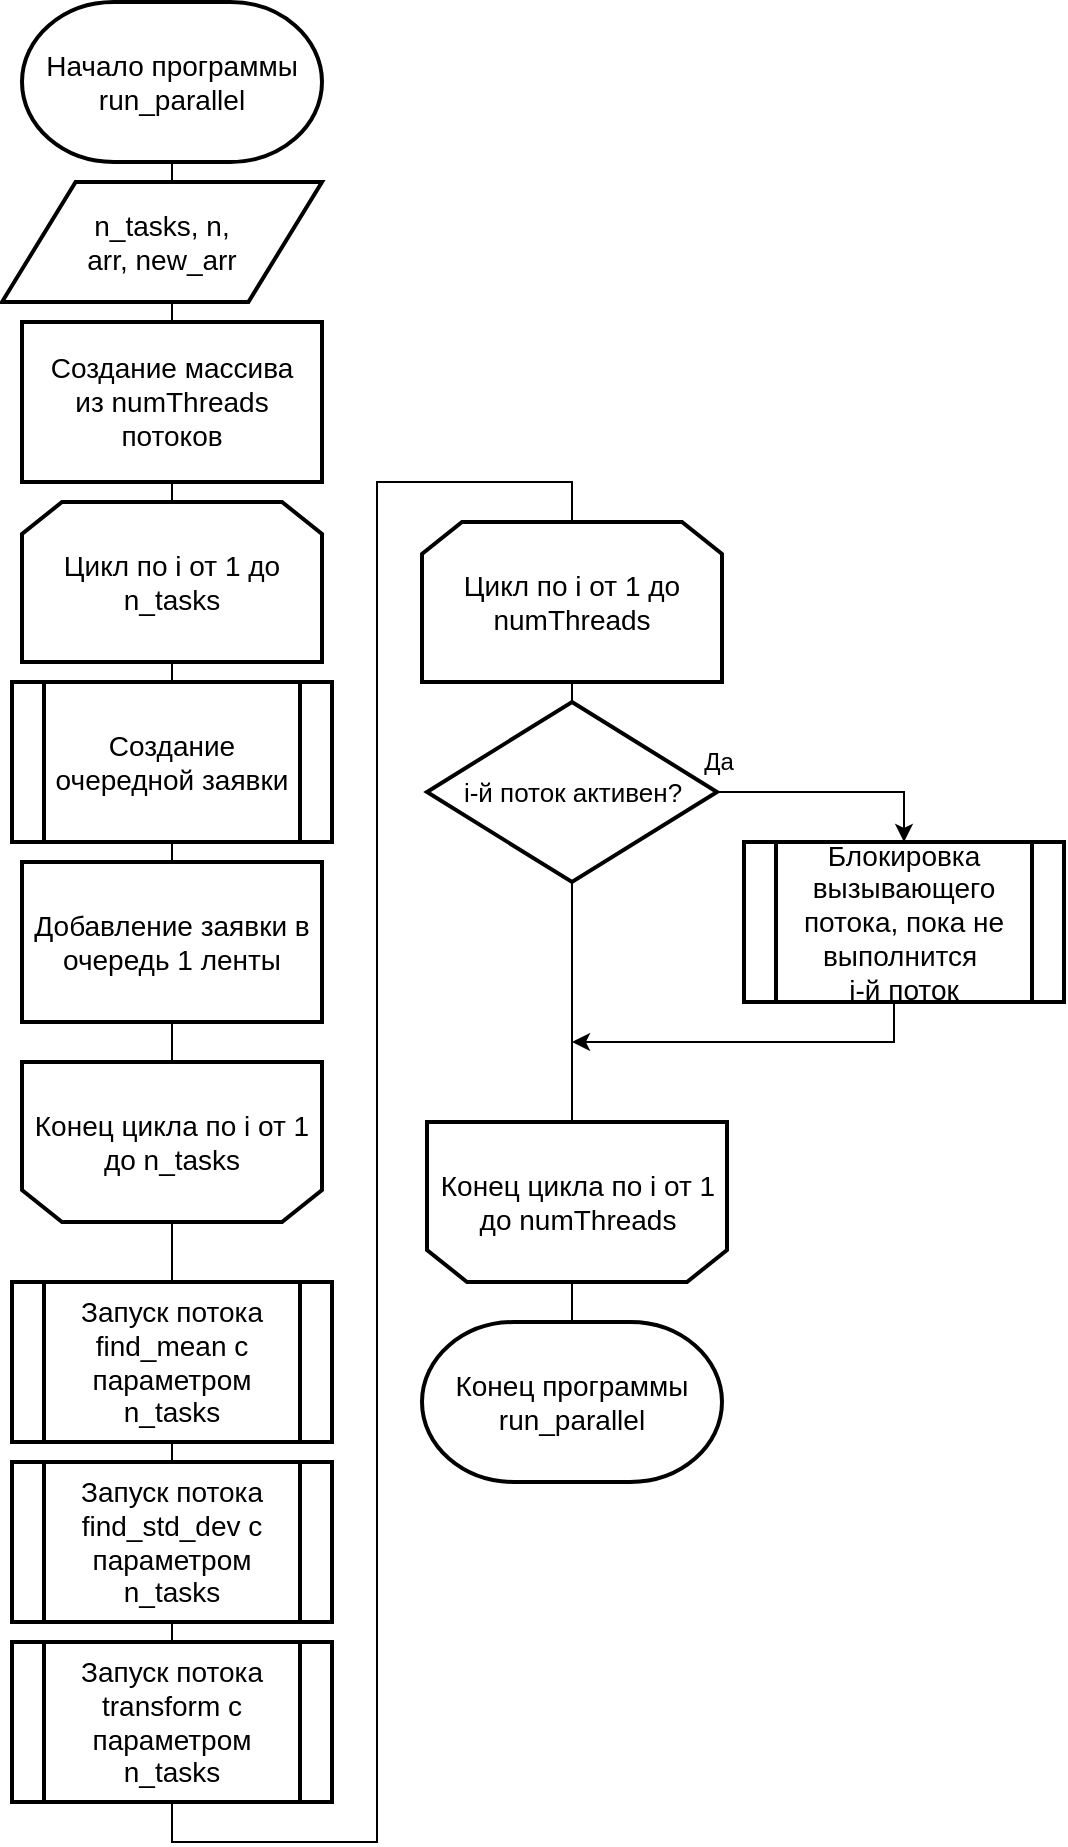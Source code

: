 <mxfile version="13.9.9" type="device"><diagram id="C5RBs43oDa-KdzZeNtuy" name="Page-1"><mxGraphModel dx="641" dy="1813" grid="1" gridSize="10" guides="1" tooltips="1" connect="1" arrows="1" fold="1" page="1" pageScale="1" pageWidth="827" pageHeight="1169" math="0" shadow="0"><root><mxCell id="WIyWlLk6GJQsqaUBKTNV-0"/><mxCell id="WIyWlLk6GJQsqaUBKTNV-1" parent="WIyWlLk6GJQsqaUBKTNV-0"/><mxCell id="HwhKAXynE97evrsTDtyi-1" style="edgeStyle=orthogonalEdgeStyle;rounded=0;orthogonalLoop=1;jettySize=auto;html=1;exitX=0.5;exitY=1;exitDx=0;exitDy=0;entryX=0.5;entryY=1;entryDx=0;entryDy=0;endArrow=none;endFill=0;entryPerimeter=0;" parent="WIyWlLk6GJQsqaUBKTNV-1" source="4l0-wAijwYD-mXyN8iMb-2" edge="1"><mxGeometry relative="1" as="geometry"><mxPoint x="875" y="-100" as="sourcePoint"/><mxPoint x="875" y="-290" as="targetPoint"/></mxGeometry></mxCell><mxCell id="0zO_q9Z6jGt5ZVwD8wrc-7" style="edgeStyle=orthogonalEdgeStyle;rounded=0;orthogonalLoop=1;jettySize=auto;html=1;exitX=0.5;exitY=1;exitDx=0;exitDy=0;entryX=0.5;entryY=1;entryDx=0;entryDy=0;endArrow=none;endFill=0;entryPerimeter=0;" parent="WIyWlLk6GJQsqaUBKTNV-1" source="TliQrFPxZ-ELZvnyi1-x-0" target="_blK2kj-LV2LUoSYWWXs-2" edge="1"><mxGeometry relative="1" as="geometry"><mxPoint x="875" y="-290" as="sourcePoint"/><mxPoint x="880" y="540" as="targetPoint"/><Array as="points"><mxPoint x="875" y="-390"/><mxPoint x="875" y="-390"/></Array></mxGeometry></mxCell><mxCell id="WdZP0otw79XUUpHIpCqY-11" value="Конец программы run_parallel" style="strokeWidth=2;html=1;shape=mxgraph.flowchart.terminator;whiteSpace=wrap;fontSize=14;" parent="WIyWlLk6GJQsqaUBKTNV-1" vertex="1"><mxGeometry x="1000" y="-60" width="150" height="80" as="geometry"/></mxCell><mxCell id="_blK2kj-LV2LUoSYWWXs-2" value="&lt;font style=&quot;font-size: 14px&quot;&gt;Начало программы run_parallel&lt;/font&gt;" style="strokeWidth=2;html=1;shape=mxgraph.flowchart.terminator;whiteSpace=wrap;fontSize=14;fontFamily=Helvetica;" parent="WIyWlLk6GJQsqaUBKTNV-1" vertex="1"><mxGeometry x="800" y="-720" width="150" height="80" as="geometry"/></mxCell><mxCell id="4l0-wAijwYD-mXyN8iMb-0" value="Создание массива из&amp;nbsp;numThreads потоков" style="rounded=0;whiteSpace=wrap;html=1;strokeWidth=2;fontSize=14;" parent="WIyWlLk6GJQsqaUBKTNV-1" vertex="1"><mxGeometry x="800" y="-560" width="150" height="80" as="geometry"/></mxCell><mxCell id="TliQrFPxZ-ELZvnyi1-x-8" style="edgeStyle=orthogonalEdgeStyle;rounded=0;orthogonalLoop=1;jettySize=auto;html=1;exitX=0.5;exitY=0;exitDx=0;exitDy=0;entryX=0.5;entryY=0;entryDx=0;entryDy=0;endArrow=none;endFill=0;" edge="1" parent="WIyWlLk6GJQsqaUBKTNV-1" source="4l0-wAijwYD-mXyN8iMb-2" target="TliQrFPxZ-ELZvnyi1-x-7"><mxGeometry relative="1" as="geometry"/></mxCell><mxCell id="4l0-wAijwYD-mXyN8iMb-2" value="&lt;span style=&quot;font-size: 14px&quot;&gt;Конец цикла&amp;nbsp;&lt;/span&gt;&lt;span style=&quot;font-size: 14px&quot;&gt;по i от 1 до&amp;nbsp;&lt;/span&gt;&lt;span style=&quot;font-size: 14px&quot;&gt;n_tasks&lt;/span&gt;&lt;span style=&quot;color: rgba(0 , 0 , 0 , 0) ; font-family: monospace ; font-size: 0px&quot;&gt;%3CmxGraphModel%3E%3Croot%3E%3CmxCell%20id%3D%220%22%2F%3E%3CmxCell%20id%3D%221%22%20parent%3D%220%22%2F%3E%3CmxCell%20id%3D%222%22%20value%3D%22%26lt%3Bspan%20style%3D%26quot%3Bfont-size%3A%2014px%26quot%3B%26gt%3B%D0%A6%D0%B8%D0%BA%D0%BB%20%D0%BF%D0%BE%20x%20%D0%BE%D1%82%200%20%D0%B4%D0%BE%20%D0%B7%D0%BD%D0%B0%D1%87%D0%B5%D0%BD%D0%B8%D1%8F%20%D1%88%D0%B8%D1%80%D0%B8%D0%BD%D1%8B%20%D1%8D%D0%BA%D1%80%D0%B0%D0%BD%D0%B0%26lt%3B%2Fspan%26gt%3B%22%20style%3D%22shape%3DloopLimit%3BwhiteSpace%3Dwrap%3Bhtml%3D1%3BstrokeWidth%3D2%3B%22%20vertex%3D%221%22%20parent%3D%221%22%3E%3CmxGeometry%20x%3D%22810%22%20y%3D%2252%22%20width%3D%22140%22%20height%3D%2270%22%20as%3D%22geometry%22%2F%3E%3C%2FmxCell%3E%3CmxCell%20id%3D%223%22%20value%3D%22%26lt%3Bspan%20style%3D%26quot%3Bfont-size%3A%2014px%26quot%3B%26gt%3B%D0%9A%D0%BE%D0%BD%D0%B5%D1%86%20%D1%86%D0%B8%D0%BA%D0%BB%D0%B0%26amp%3Bnbsp%3B%26lt%3B%2Fspan%26gt%3B%26lt%3Bspan%20style%3D%26quot%3Bfont-size%3A%2014px%26quot%3B%26gt%3B%D0%BF%D0%BE%20x%20%D0%BE%D1%82%200%20%D0%B4%D0%BE%20%D0%B7%D0%BD%D0%B0%D1%87%D0%B5%D0%BD%D0%B8%D1%8F%20%D1%88%D0%B8%D1%80%D0%B8%D0%BD%D1%8B%20%D1%8D%D0%BA%D1%80%D0%B0%D0%BD%D0%B0%26lt%3B%2Fspan%26gt%3B%22%20style%3D%22shape%3DloopLimit%3BwhiteSpace%3Dwrap%3Bhtml%3D1%3BstrokeWidth%3D2%3Bdirection%3Dwest%3B%22%20vertex%3D%221%22%20parent%3D%221%22%3E%3CmxGeometry%20x%3D%22810%22%20y%3D%22550%22%20width%3D%22140%22%20height%3D%2270%22%20as%3D%22geometry%22%2F%3E%3C%2FmxCell%3E%3C%2Froot%3E%3C%2FmxGraphModel%3E&lt;/span&gt;&lt;span style=&quot;color: rgba(0 , 0 , 0 , 0) ; font-family: monospace ; font-size: 0px&quot;&gt;%3CmxGraphModel%3E%3Croot%3E%3CmxCell%20id%3D%220%22%2F%3E%3CmxCell%20id%3D%221%22%20parent%3D%220%22%2F%3E%3CmxCell%20id%3D%222%22%20value%3D%22%26lt%3Bspan%20style%3D%26quot%3Bfont-size%3A%2014px%26quot%3B%26gt%3B%D0%A6%D0%B8%D0%BA%D0%BB%20%D0%BF%D0%BE%20x%20%D0%BE%D1%82%200%20%D0%B4%D0%BE%20%D0%B7%D0%BD%D0%B0%D1%87%D0%B5%D0%BD%D0%B8%D1%8F%20%D1%88%D0%B8%D1%80%D0%B8%D0%BD%D1%8B%20%D1%8D%D0%BA%D1%80%D0%B0%D0%BD%D0%B0%26lt%3B%2Fspan%26gt%3B%22%20style%3D%22shape%3DloopLimit%3BwhiteSpace%3Dwrap%3Bhtml%3D1%3BstrokeWidth%3D2%3B%22%20vertex%3D%221%22%20parent%3D%221%22%3E%3CmxGeometry%20x%3D%22810%22%20y%3D%2252%22%20width%3D%22140%22%20height%3D%2270%22%20as%3D%22geometry%22%2F%3E%3C%2FmxCell%3E%3CmxCell%20id%3D%223%22%20value%3D%22%26lt%3Bspan%20style%3D%26quot%3Bfont-size%3A%2014px%26quot%3B%26gt%3B%D0%9A%D0%BE%D0%BD%D0%B5%D1%86%20%D1%86%D0%B8%D0%BA%D0%BB%D0%B0%26amp%3Bnbsp%3B%26lt%3B%2Fspan%26gt%3B%26lt%3Bspan%20style%3D%26quot%3Bfont-size%3A%2014px%26quot%3B%26gt%3B%D0%BF%D0%BE%20x%20%D0%BE%D1%82%200%20%D0%B4%D0%BE%20%D0%B7%D0%BD%D0%B0%D1%87%D0%B5%D0%BD%D0%B8%D1%8F%20%D1%88%D0%B8%D1%80%D0%B8%D0%BD%D1%8B%20%D1%8D%D0%BA%D1%80%D0%B0%D0%BD%D0%B0%26lt%3B%2Fspan%26gt%3B%22%20style%3D%22shape%3DloopLimit%3BwhiteSpace%3Dwrap%3Bhtml%3D1%3BstrokeWidth%3D2%3Bdirection%3Dwest%3B%22%20vertex%3D%221%22%20parent%3D%221%22%3E%3CmxGeometry%20x%3D%22810%22%20y%3D%22550%22%20width%3D%22140%22%20height%3D%2270%22%20as%3D%22geometry%22%2F%3E%3C%2FmxCell%3E%3C%2Froot%3E%3C%2FmxGraphModel%3E&lt;/span&gt;" style="shape=loopLimit;whiteSpace=wrap;html=1;strokeWidth=2;direction=west;" parent="WIyWlLk6GJQsqaUBKTNV-1" vertex="1"><mxGeometry x="800" y="-190" width="150" height="80" as="geometry"/></mxCell><mxCell id="4l0-wAijwYD-mXyN8iMb-4" value="Добавление заявки в очередь 1 ленты" style="rounded=0;whiteSpace=wrap;html=1;strokeWidth=2;fontSize=14;" parent="WIyWlLk6GJQsqaUBKTNV-1" vertex="1"><mxGeometry x="800" y="-290" width="150" height="80" as="geometry"/></mxCell><mxCell id="4l0-wAijwYD-mXyN8iMb-1" value="&lt;span style=&quot;font-size: 14px&quot;&gt;Цикл по i от 1 до n_tasks&lt;/span&gt;" style="shape=loopLimit;whiteSpace=wrap;html=1;strokeWidth=2;" parent="WIyWlLk6GJQsqaUBKTNV-1" vertex="1"><mxGeometry x="800" y="-470" width="150" height="80" as="geometry"/></mxCell><mxCell id="4l0-wAijwYD-mXyN8iMb-11" value="&lt;span style=&quot;font-size: 14px&quot;&gt;Цикл по i от 1 до numThreads&lt;/span&gt;&lt;span style=&quot;color: rgba(0 , 0 , 0 , 0) ; font-family: monospace ; font-size: 0px&quot;&gt;%3CmxGraphModel%3E%3Croot%3E%3CmxCell%20id%3D%220%22%2F%3E%3CmxCell%20id%3D%221%22%20parent%3D%220%22%2F%3E%3CmxCell%20id%3D%222%22%20value%3D%22%26lt%3Bspan%20style%3D%26quot%3Bfont-size%3A%2014px%26quot%3B%26gt%3B%D0%A6%D0%B8%D0%BA%D0%BB%20%D0%BF%D0%BE%20x%20%D0%BE%D1%82%200%20%D0%B4%D0%BE%20%D0%B7%D0%BD%D0%B0%D1%87%D0%B5%D0%BD%D0%B8%D1%8F%20%D1%88%D0%B8%D1%80%D0%B8%D0%BD%D1%8B%20%D1%8D%D0%BA%D1%80%D0%B0%D0%BD%D0%B0%26lt%3B%2Fspan%26gt%3B%22%20style%3D%22shape%3DloopLimit%3BwhiteSpace%3Dwrap%3Bhtml%3D1%3BstrokeWidth%3D2%3B%22%20vertex%3D%221%22%20parent%3D%221%22%3E%3CmxGeometry%20x%3D%22810%22%20y%3D%2252%22%20width%3D%22140%22%20height%3D%2270%22%20as%3D%22geometry%22%2F%3E%3C%2FmxCell%3E%3CmxCell%20id%3D%223%22%20value%3D%22%26lt%3Bspan%20style%3D%26quot%3Bfont-size%3A%2014px%26quot%3B%26gt%3B%D0%9A%D0%BE%D0%BD%D0%B5%D1%86%20%D1%86%D0%B8%D0%BA%D0%BB%D0%B0%26amp%3Bnbsp%3B%26lt%3B%2Fspan%26gt%3B%26lt%3Bspan%20style%3D%26quot%3Bfont-size%3A%2014px%26quot%3B%26gt%3B%D0%BF%D0%BE%20x%20%D0%BE%D1%82%200%20%D0%B4%D0%BE%20%D0%B7%D0%BD%D0%B0%D1%87%D0%B5%D0%BD%D0%B8%D1%8F%20%D1%88%D0%B8%D1%80%D0%B8%D0%BD%D1%8B%20%D1%8D%D0%BA%D1%80%D0%B0%D0%BD%D0%B0%26lt%3B%2Fspan%26gt%3B%22%20style%3D%22shape%3DloopLimit%3BwhiteSpace%3Dwrap%3Bhtml%3D1%3BstrokeWidth%3D2%3Bdirection%3Dwest%3B%22%20vertex%3D%221%22%20parent%3D%221%22%3E%3CmxGeometry%20x%3D%22810%22%20y%3D%22550%22%20width%3D%22140%22%20height%3D%2270%22%20as%3D%22geometry%22%2F%3E%3C%2FmxCell%3E%3C%2Froot%3E%3C%2FmxGraphModel%3E&lt;/span&gt;&lt;span style=&quot;color: rgba(0 , 0 , 0 , 0) ; font-family: monospace ; font-size: 0px&quot;&gt;%3CmxGraphModel%3E%3Croot%3E%3CmxCell%20id%3D%220%22%2F%3E%3CmxCell%20id%3D%221%22%20parent%3D%220%22%2F%3E%3CmxCell%20id%3D%222%22%20value%3D%22%26lt%3Bspan%20style%3D%26quot%3Bfont-size%3A%2014px%26quot%3B%26gt%3B%D0%A6%D0%B8%D0%BA%D0%BB%20%D0%BF%D0%BE%20x%20%D0%BE%D1%82%200%20%D0%B4%D0%BE%20%D0%B7%D0%BD%D0%B0%D1%87%D0%B5%D0%BD%D0%B8%D1%8F%20%D1%88%D0%B8%D1%80%D0%B8%D0%BD%D1%8B%20%D1%8D%D0%BA%D1%80%D0%B0%D0%BD%D0%B0%26lt%3B%2Fspan%26gt%3B%22%20style%3D%22shape%3DloopLimit%3BwhiteSpace%3Dwrap%3Bhtml%3D1%3BstrokeWidth%3D2%3B%22%20vertex%3D%221%22%20parent%3D%221%22%3E%3CmxGeometry%20x%3D%22810%22%20y%3D%2252%22%20width%3D%22140%22%20height%3D%2270%22%20as%3D%22geometry%22%2F%3E%3C%2FmxCell%3E%3CmxCell%20id%3D%223%22%20value%3D%22%26lt%3Bspan%20style%3D%26quot%3Bfont-size%3A%2014px%26quot%3B%26gt%3B%D0%9A%D0%BE%D0%BD%D0%B5%D1%86%20%D1%86%D0%B8%D0%BA%D0%BB%D0%B0%26amp%3Bnbsp%3B%26lt%3B%2Fspan%26gt%3B%26lt%3Bspan%20style%3D%26quot%3Bfont-size%3A%2014px%26quot%3B%26gt%3B%D0%BF%D0%BE%20x%20%D0%BE%D1%82%200%20%D0%B4%D0%BE%20%D0%B7%D0%BD%D0%B0%D1%87%D0%B5%D0%BD%D0%B8%D1%8F%20%D1%88%D0%B8%D1%80%D0%B8%D0%BD%D1%8B%20%D1%8D%D0%BA%D1%80%D0%B0%D0%BD%D0%B0%26lt%3B%2Fspan%26gt%3B%22%20style%3D%22shape%3DloopLimit%3BwhiteSpace%3Dwrap%3Bhtml%3D1%3BstrokeWidth%3D2%3Bdirection%3Dwest%3B%22%20vertex%3D%221%22%20parent%3D%221%22%3E%3CmxGeometry%20x%3D%22810%22%20y%3D%22550%22%20width%3D%22140%22%20height%3D%2270%22%20as%3D%22geometry%22%2F%3E%3C%2FmxCell%3E%3C%2Froot%3E%3C%2FmxGraphModel%3E&lt;/span&gt;" style="shape=loopLimit;whiteSpace=wrap;html=1;strokeWidth=2;" parent="WIyWlLk6GJQsqaUBKTNV-1" vertex="1"><mxGeometry x="1000" y="-460" width="150" height="80" as="geometry"/></mxCell><mxCell id="HwhKAXynE97evrsTDtyi-0" value="&lt;font style=&quot;font-size: 14px&quot;&gt;n_tasks, n, &lt;br&gt;arr, new_arr&lt;br&gt;&lt;/font&gt;" style="shape=parallelogram;html=1;strokeWidth=2;perimeter=parallelogramPerimeter;whiteSpace=wrap;rounded=0;arcSize=12;size=0.23;fontSize=13;" parent="WIyWlLk6GJQsqaUBKTNV-1" vertex="1"><mxGeometry x="790" y="-630" width="160" height="60" as="geometry"/></mxCell><mxCell id="TliQrFPxZ-ELZvnyi1-x-15" style="edgeStyle=orthogonalEdgeStyle;rounded=0;orthogonalLoop=1;jettySize=auto;html=1;exitX=0.5;exitY=1;exitDx=0;exitDy=0;endArrow=classic;endFill=1;" edge="1" parent="WIyWlLk6GJQsqaUBKTNV-1"><mxGeometry relative="1" as="geometry"><mxPoint x="1075" y="-200" as="targetPoint"/><mxPoint x="1236" y="-220" as="sourcePoint"/><Array as="points"><mxPoint x="1236" y="-200"/><mxPoint x="1075" y="-200"/></Array></mxGeometry></mxCell><mxCell id="B__Sancuio_6LD4N0amc-0" value="Блокировка вызывающего потока, пока не выполнится&amp;nbsp;&lt;br&gt;i-й поток&lt;br&gt;" style="shape=process;whiteSpace=wrap;html=1;backgroundOutline=1;strokeWidth=2;fontSize=14;" parent="WIyWlLk6GJQsqaUBKTNV-1" vertex="1"><mxGeometry x="1161" y="-300" width="160" height="80" as="geometry"/></mxCell><mxCell id="TliQrFPxZ-ELZvnyi1-x-0" value="Создание очередной заявки" style="shape=process;whiteSpace=wrap;html=1;backgroundOutline=1;strokeWidth=2;fontSize=14;" vertex="1" parent="WIyWlLk6GJQsqaUBKTNV-1"><mxGeometry x="795" y="-380" width="160" height="80" as="geometry"/></mxCell><mxCell id="TliQrFPxZ-ELZvnyi1-x-2" style="edgeStyle=orthogonalEdgeStyle;rounded=0;orthogonalLoop=1;jettySize=auto;html=1;exitX=0.5;exitY=1;exitDx=0;exitDy=0;entryX=0.5;entryY=1;entryDx=0;entryDy=0;endArrow=none;endFill=0;entryPerimeter=0;" edge="1" parent="WIyWlLk6GJQsqaUBKTNV-1" target="TliQrFPxZ-ELZvnyi1-x-0"><mxGeometry relative="1" as="geometry"><mxPoint x="875" y="-290" as="sourcePoint"/><mxPoint x="875" y="-640" as="targetPoint"/><Array as="points"/></mxGeometry></mxCell><mxCell id="TliQrFPxZ-ELZvnyi1-x-4" value="Запуск потока find_mean с параметром n_tasks" style="shape=process;whiteSpace=wrap;html=1;backgroundOutline=1;strokeWidth=2;fontSize=14;" vertex="1" parent="WIyWlLk6GJQsqaUBKTNV-1"><mxGeometry x="795" y="-80" width="160" height="80" as="geometry"/></mxCell><mxCell id="TliQrFPxZ-ELZvnyi1-x-6" value="Запуск потока find_std_dev с параметром n_tasks" style="shape=process;whiteSpace=wrap;html=1;backgroundOutline=1;strokeWidth=2;fontSize=14;" vertex="1" parent="WIyWlLk6GJQsqaUBKTNV-1"><mxGeometry x="795" y="10" width="160" height="80" as="geometry"/></mxCell><mxCell id="TliQrFPxZ-ELZvnyi1-x-9" style="edgeStyle=orthogonalEdgeStyle;rounded=0;orthogonalLoop=1;jettySize=auto;html=1;exitX=0.5;exitY=1;exitDx=0;exitDy=0;entryX=0.5;entryY=0;entryDx=0;entryDy=0;endArrow=none;endFill=0;" edge="1" parent="WIyWlLk6GJQsqaUBKTNV-1" source="TliQrFPxZ-ELZvnyi1-x-7" target="4l0-wAijwYD-mXyN8iMb-11"><mxGeometry relative="1" as="geometry"/></mxCell><mxCell id="TliQrFPxZ-ELZvnyi1-x-7" value="Запуск потока transform с параметром n_tasks" style="shape=process;whiteSpace=wrap;html=1;backgroundOutline=1;strokeWidth=2;fontSize=14;" vertex="1" parent="WIyWlLk6GJQsqaUBKTNV-1"><mxGeometry x="795" y="100" width="160" height="80" as="geometry"/></mxCell><mxCell id="TliQrFPxZ-ELZvnyi1-x-13" value="Да" style="edgeStyle=orthogonalEdgeStyle;rounded=0;orthogonalLoop=1;jettySize=auto;html=1;entryX=0.5;entryY=0;entryDx=0;entryDy=0;endArrow=classic;endFill=1;fontSize=12;" edge="1" parent="WIyWlLk6GJQsqaUBKTNV-1" source="TliQrFPxZ-ELZvnyi1-x-11" target="B__Sancuio_6LD4N0amc-0"><mxGeometry x="-1" y="15" relative="1" as="geometry"><mxPoint as="offset"/></mxGeometry></mxCell><mxCell id="TliQrFPxZ-ELZvnyi1-x-14" style="edgeStyle=orthogonalEdgeStyle;rounded=0;orthogonalLoop=1;jettySize=auto;html=1;exitX=0.5;exitY=1;exitDx=0;exitDy=0;endArrow=none;endFill=0;" edge="1" parent="WIyWlLk6GJQsqaUBKTNV-1" source="TliQrFPxZ-ELZvnyi1-x-11" target="WdZP0otw79XUUpHIpCqY-11"><mxGeometry relative="1" as="geometry"/></mxCell><mxCell id="TliQrFPxZ-ELZvnyi1-x-11" value="i-й поток активен?" style="rhombus;whiteSpace=wrap;html=1;strokeWidth=2;fontSize=13;" vertex="1" parent="WIyWlLk6GJQsqaUBKTNV-1"><mxGeometry x="1002.5" y="-370" width="145" height="90" as="geometry"/></mxCell><mxCell id="TliQrFPxZ-ELZvnyi1-x-12" style="edgeStyle=orthogonalEdgeStyle;rounded=0;orthogonalLoop=1;jettySize=auto;html=1;exitX=0.5;exitY=1;exitDx=0;exitDy=0;entryX=0.5;entryY=0;entryDx=0;entryDy=0;entryPerimeter=0;endArrow=none;endFill=0;" edge="1" parent="WIyWlLk6GJQsqaUBKTNV-1" source="4l0-wAijwYD-mXyN8iMb-11" target="TliQrFPxZ-ELZvnyi1-x-11"><mxGeometry relative="1" as="geometry"><mxPoint x="1075" y="-380" as="sourcePoint"/><mxPoint x="1075" y="-130" as="targetPoint"/></mxGeometry></mxCell><mxCell id="4l0-wAijwYD-mXyN8iMb-7" value="&lt;span style=&quot;font-size: 14px&quot;&gt;Конец цикла&amp;nbsp;&lt;/span&gt;&lt;span style=&quot;font-size: 14px&quot;&gt;по i от 1 до numThreads&lt;/span&gt;&lt;span style=&quot;color: rgba(0 , 0 , 0 , 0) ; font-family: monospace ; font-size: 0px&quot;&gt;%3CmxGraphModel%3E%3Croot%3E%3CmxCell%20id%3D%220%22%2F%3E%3CmxCell%20id%3D%221%22%20parent%3D%220%22%2F%3E%3CmxCell%20id%3D%222%22%20value%3D%22%26lt%3Bspan%20style%3D%26quot%3Bfont-size%3A%2014px%26quot%3B%26gt%3B%D0%A6%D0%B8%D0%BA%D0%BB%20%D0%BF%D0%BE%20x%20%D0%BE%D1%82%200%20%D0%B4%D0%BE%20%D0%B7%D0%BD%D0%B0%D1%87%D0%B5%D0%BD%D0%B8%D1%8F%20%D1%88%D0%B8%D1%80%D0%B8%D0%BD%D1%8B%20%D1%8D%D0%BA%D1%80%D0%B0%D0%BD%D0%B0%26lt%3B%2Fspan%26gt%3B%22%20style%3D%22shape%3DloopLimit%3BwhiteSpace%3Dwrap%3Bhtml%3D1%3BstrokeWidth%3D2%3B%22%20vertex%3D%221%22%20parent%3D%221%22%3E%3CmxGeometry%20x%3D%22810%22%20y%3D%2252%22%20width%3D%22140%22%20height%3D%2270%22%20as%3D%22geometry%22%2F%3E%3C%2FmxCell%3E%3CmxCell%20id%3D%223%22%20value%3D%22%26lt%3Bspan%20style%3D%26quot%3Bfont-size%3A%2014px%26quot%3B%26gt%3B%D0%9A%D0%BE%D0%BD%D0%B5%D1%86%20%D1%86%D0%B8%D0%BA%D0%BB%D0%B0%26amp%3Bnbsp%3B%26lt%3B%2Fspan%26gt%3B%26lt%3Bspan%20style%3D%26quot%3Bfont-size%3A%2014px%26quot%3B%26gt%3B%D0%BF%D0%BE%20x%20%D0%BE%D1%82%200%20%D0%B4%D0%BE%20%D0%B7%D0%BD%D0%B0%D1%87%D0%B5%D0%BD%D0%B8%D1%8F%20%D1%88%D0%B8%D1%80%D0%B8%D0%BD%D1%8B%20%D1%8D%D0%BA%D1%80%D0%B0%D0%BD%D0%B0%26lt%3B%2Fspan%26gt%3B%22%20style%3D%22shape%3DloopLimit%3BwhiteSpace%3Dwrap%3Bhtml%3D1%3BstrokeWidth%3D2%3Bdirection%3Dwest%3B%22%20vertex%3D%221%22%20parent%3D%221%22%3E%3CmxGeometry%20x%3D%22810%22%20y%3D%22550%22%20width%3D%22140%22%20height%3D%2270%22%20as%3D%22geometry%22%2F%3E%3C%2FmxCell%3E%3C%2Froot%3E%3C%2FmxGraphModel%3E&lt;/span&gt;&lt;span style=&quot;color: rgba(0 , 0 , 0 , 0) ; font-family: monospace ; font-size: 0px&quot;&gt;%3CmxGraphModel%3E%3Croot%3E%3CmxCell%20id%3D%220%22%2F%3E%3CmxCell%20id%3D%221%22%20parent%3D%220%22%2F%3E%3CmxCell%20id%3D%222%22%20value%3D%22%26lt%3Bspan%20style%3D%26quot%3Bfont-size%3A%2014px%26quot%3B%26gt%3B%D0%A6%D0%B8%D0%BA%D0%BB%20%D0%BF%D0%BE%20x%20%D0%BE%D1%82%200%20%D0%B4%D0%BE%20%D0%B7%D0%BD%D0%B0%D1%87%D0%B5%D0%BD%D0%B8%D1%8F%20%D1%88%D0%B8%D1%80%D0%B8%D0%BD%D1%8B%20%D1%8D%D0%BA%D1%80%D0%B0%D0%BD%D0%B0%26lt%3B%2Fspan%26gt%3B%22%20style%3D%22shape%3DloopLimit%3BwhiteSpace%3Dwrap%3Bhtml%3D1%3BstrokeWidth%3D2%3B%22%20vertex%3D%221%22%20parent%3D%221%22%3E%3CmxGeometry%20x%3D%22810%22%20y%3D%2252%22%20width%3D%22140%22%20height%3D%2270%22%20as%3D%22geometry%22%2F%3E%3C%2FmxCell%3E%3CmxCell%20id%3D%223%22%20value%3D%22%26lt%3Bspan%20style%3D%26quot%3Bfont-size%3A%2014px%26quot%3B%26gt%3B%D0%9A%D0%BE%D0%BD%D0%B5%D1%86%20%D1%86%D0%B8%D0%BA%D0%BB%D0%B0%26amp%3Bnbsp%3B%26lt%3B%2Fspan%26gt%3B%26lt%3Bspan%20style%3D%26quot%3Bfont-size%3A%2014px%26quot%3B%26gt%3B%D0%BF%D0%BE%20x%20%D0%BE%D1%82%200%20%D0%B4%D0%BE%20%D0%B7%D0%BD%D0%B0%D1%87%D0%B5%D0%BD%D0%B8%D1%8F%20%D1%88%D0%B8%D1%80%D0%B8%D0%BD%D1%8B%20%D1%8D%D0%BA%D1%80%D0%B0%D0%BD%D0%B0%26lt%3B%2Fspan%26gt%3B%22%20style%3D%22shape%3DloopLimit%3BwhiteSpace%3Dwrap%3Bhtml%3D1%3BstrokeWidth%3D2%3Bdirection%3Dwest%3B%22%20vertex%3D%221%22%20parent%3D%221%22%3E%3CmxGeometry%20x%3D%22810%22%20y%3D%22550%22%20width%3D%22140%22%20height%3D%2270%22%20as%3D%22geometry%22%2F%3E%3C%2FmxCell%3E%3C%2Froot%3E%3C%2FmxGraphModel%3E&lt;/span&gt;" style="shape=loopLimit;whiteSpace=wrap;html=1;strokeWidth=2;direction=west;" parent="WIyWlLk6GJQsqaUBKTNV-1" vertex="1"><mxGeometry x="1002.5" y="-160" width="150" height="80" as="geometry"/></mxCell></root></mxGraphModel></diagram></mxfile>
